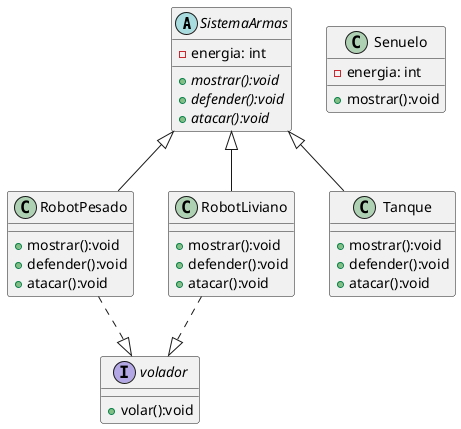 @startuml
'https://plantuml.com/sequence-diagram

abstract class SistemaArmas{
- energia: int
+{abstract}mostrar():void
+{abstract}defender():void
+{abstract}atacar():void
}

class Senuelo{
- energia: int
+ mostrar():void
}

RobotPesado -u-|> SistemaArmas
RobotLiviano -u-|> SistemaArmas
Tanque -u-|> SistemaArmas

class RobotPesado{
+ mostrar():void
+defender():void
+atacar():void
}

class RobotLiviano{
+ mostrar():void
+defender():void
+atacar():void
}

class Tanque{
+ mostrar():void
+defender():void
+atacar():void
}

RobotLiviano ..|> volador
RobotPesado ..|> volador

interface volador{
+volar():void
}


@enduml